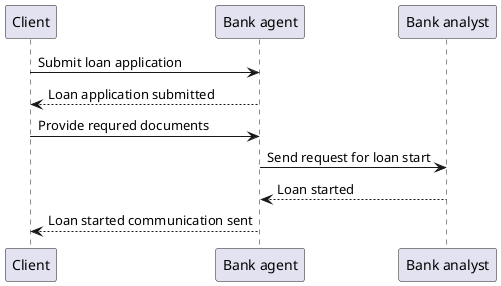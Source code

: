 @startuml
Client -> "Bank agent" : Submit loan application
"Bank agent" --> "Client" : Loan application submitted
Client -> "Bank agent" : Provide requred documents
"Bank agent" -> "Bank analyst" : Send request for loan start
"Bank analyst" --> "Bank agent" : Loan started
"Bank agent" --> "Client" : Loan started communication sent
@enduml

